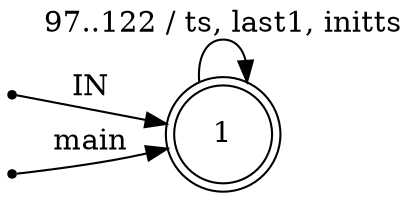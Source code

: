 digraph range {
	rankdir=LR;
	node [ shape = point ];
	ENTRY;
	en_1;
	node [ shape = circle, height = 0.2 ];
	node [ fixedsize = true, height = 0.65, shape = doublecircle ];
	1;
	node [ shape = circle ];
	1 -> 1 [ label = "97..122 / ts, last1, initts" ];
	ENTRY -> 1 [ label = "IN" ];
	en_1 -> 1 [ label = "main" ];
}
